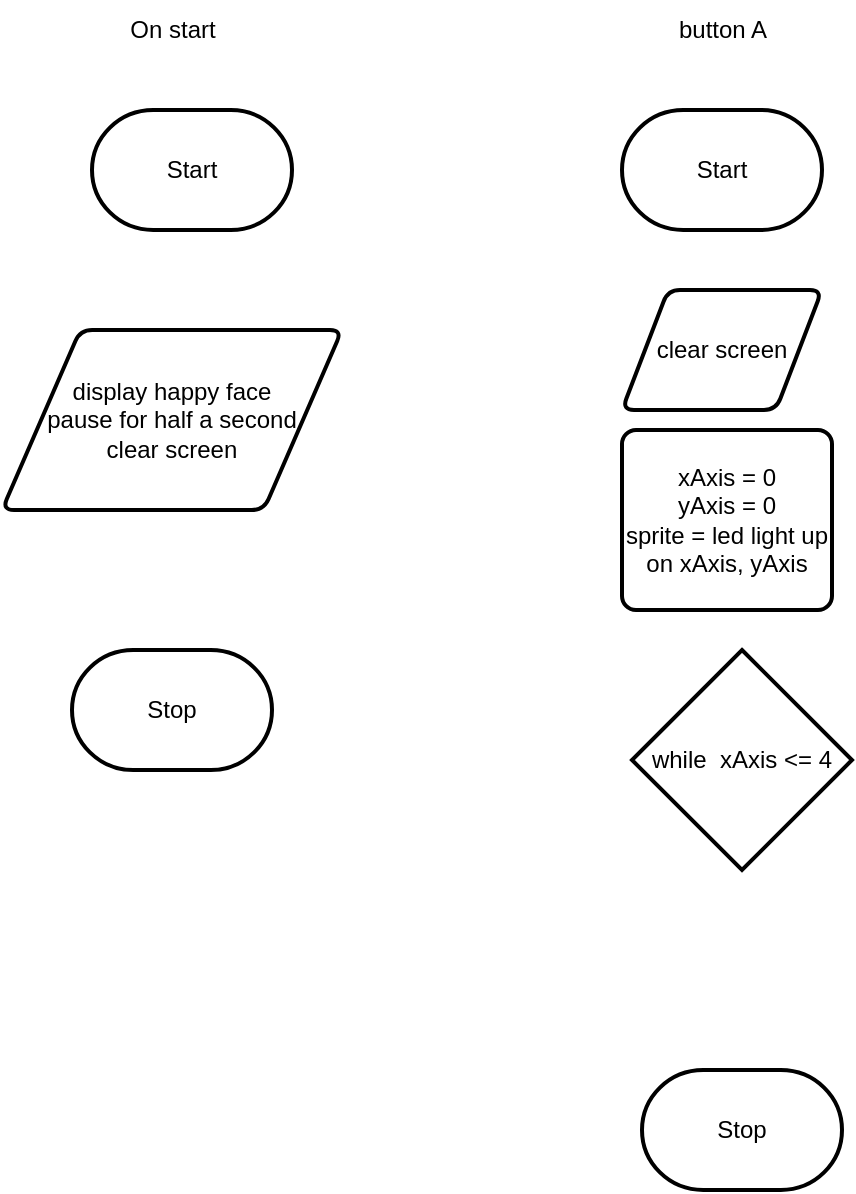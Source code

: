 <mxfile>
    <diagram id="HIP3nbAZw_EuaXWnEj3U" name="Page-1">
        <mxGraphModel dx="775" dy="441" grid="1" gridSize="10" guides="1" tooltips="1" connect="1" arrows="1" fold="1" page="1" pageScale="1" pageWidth="850" pageHeight="1100" math="0" shadow="0">
            <root>
                <mxCell id="0"/>
                <mxCell id="1" parent="0"/>
                <mxCell id="2" value="Start" style="strokeWidth=2;html=1;shape=mxgraph.flowchart.terminator;whiteSpace=wrap;" parent="1" vertex="1">
                    <mxGeometry x="110" y="70" width="100" height="60" as="geometry"/>
                </mxCell>
                <mxCell id="3" value="Stop" style="strokeWidth=2;html=1;shape=mxgraph.flowchart.terminator;whiteSpace=wrap;" parent="1" vertex="1">
                    <mxGeometry x="100" y="340" width="100" height="60" as="geometry"/>
                </mxCell>
                <mxCell id="5" value="display happy face&lt;br&gt;pause for half a second&lt;br&gt;clear screen" style="shape=parallelogram;html=1;strokeWidth=2;perimeter=parallelogramPerimeter;whiteSpace=wrap;rounded=1;arcSize=12;size=0.23;" vertex="1" parent="1">
                    <mxGeometry x="65" y="180" width="170" height="90" as="geometry"/>
                </mxCell>
                <mxCell id="6" value="On start" style="text;html=1;align=center;verticalAlign=middle;resizable=0;points=[];autosize=1;strokeColor=none;fillColor=none;" vertex="1" parent="1">
                    <mxGeometry x="115" y="15" width="70" height="30" as="geometry"/>
                </mxCell>
                <mxCell id="7" value="Start" style="strokeWidth=2;html=1;shape=mxgraph.flowchart.terminator;whiteSpace=wrap;" vertex="1" parent="1">
                    <mxGeometry x="375" y="70" width="100" height="60" as="geometry"/>
                </mxCell>
                <mxCell id="8" value="Stop" style="strokeWidth=2;html=1;shape=mxgraph.flowchart.terminator;whiteSpace=wrap;" vertex="1" parent="1">
                    <mxGeometry x="385" y="550" width="100" height="60" as="geometry"/>
                </mxCell>
                <mxCell id="9" value="button A" style="text;html=1;align=center;verticalAlign=middle;resizable=0;points=[];autosize=1;strokeColor=none;fillColor=none;" vertex="1" parent="1">
                    <mxGeometry x="390" y="15" width="70" height="30" as="geometry"/>
                </mxCell>
                <mxCell id="10" value="clear screen" style="shape=parallelogram;html=1;strokeWidth=2;perimeter=parallelogramPerimeter;whiteSpace=wrap;rounded=1;arcSize=12;size=0.23;" vertex="1" parent="1">
                    <mxGeometry x="375" y="160" width="100" height="60" as="geometry"/>
                </mxCell>
                <mxCell id="11" value="xAxis = 0&lt;br&gt;yAxis = 0&lt;br&gt;sprite = led light up on xAxis, yAxis" style="rounded=1;whiteSpace=wrap;html=1;absoluteArcSize=1;arcSize=14;strokeWidth=2;" vertex="1" parent="1">
                    <mxGeometry x="375" y="230" width="105" height="90" as="geometry"/>
                </mxCell>
                <mxCell id="12" value="while&amp;nbsp; xAxis &amp;lt;= 4" style="strokeWidth=2;html=1;shape=mxgraph.flowchart.decision;whiteSpace=wrap;" vertex="1" parent="1">
                    <mxGeometry x="380" y="340" width="110" height="110" as="geometry"/>
                </mxCell>
            </root>
        </mxGraphModel>
    </diagram>
</mxfile>